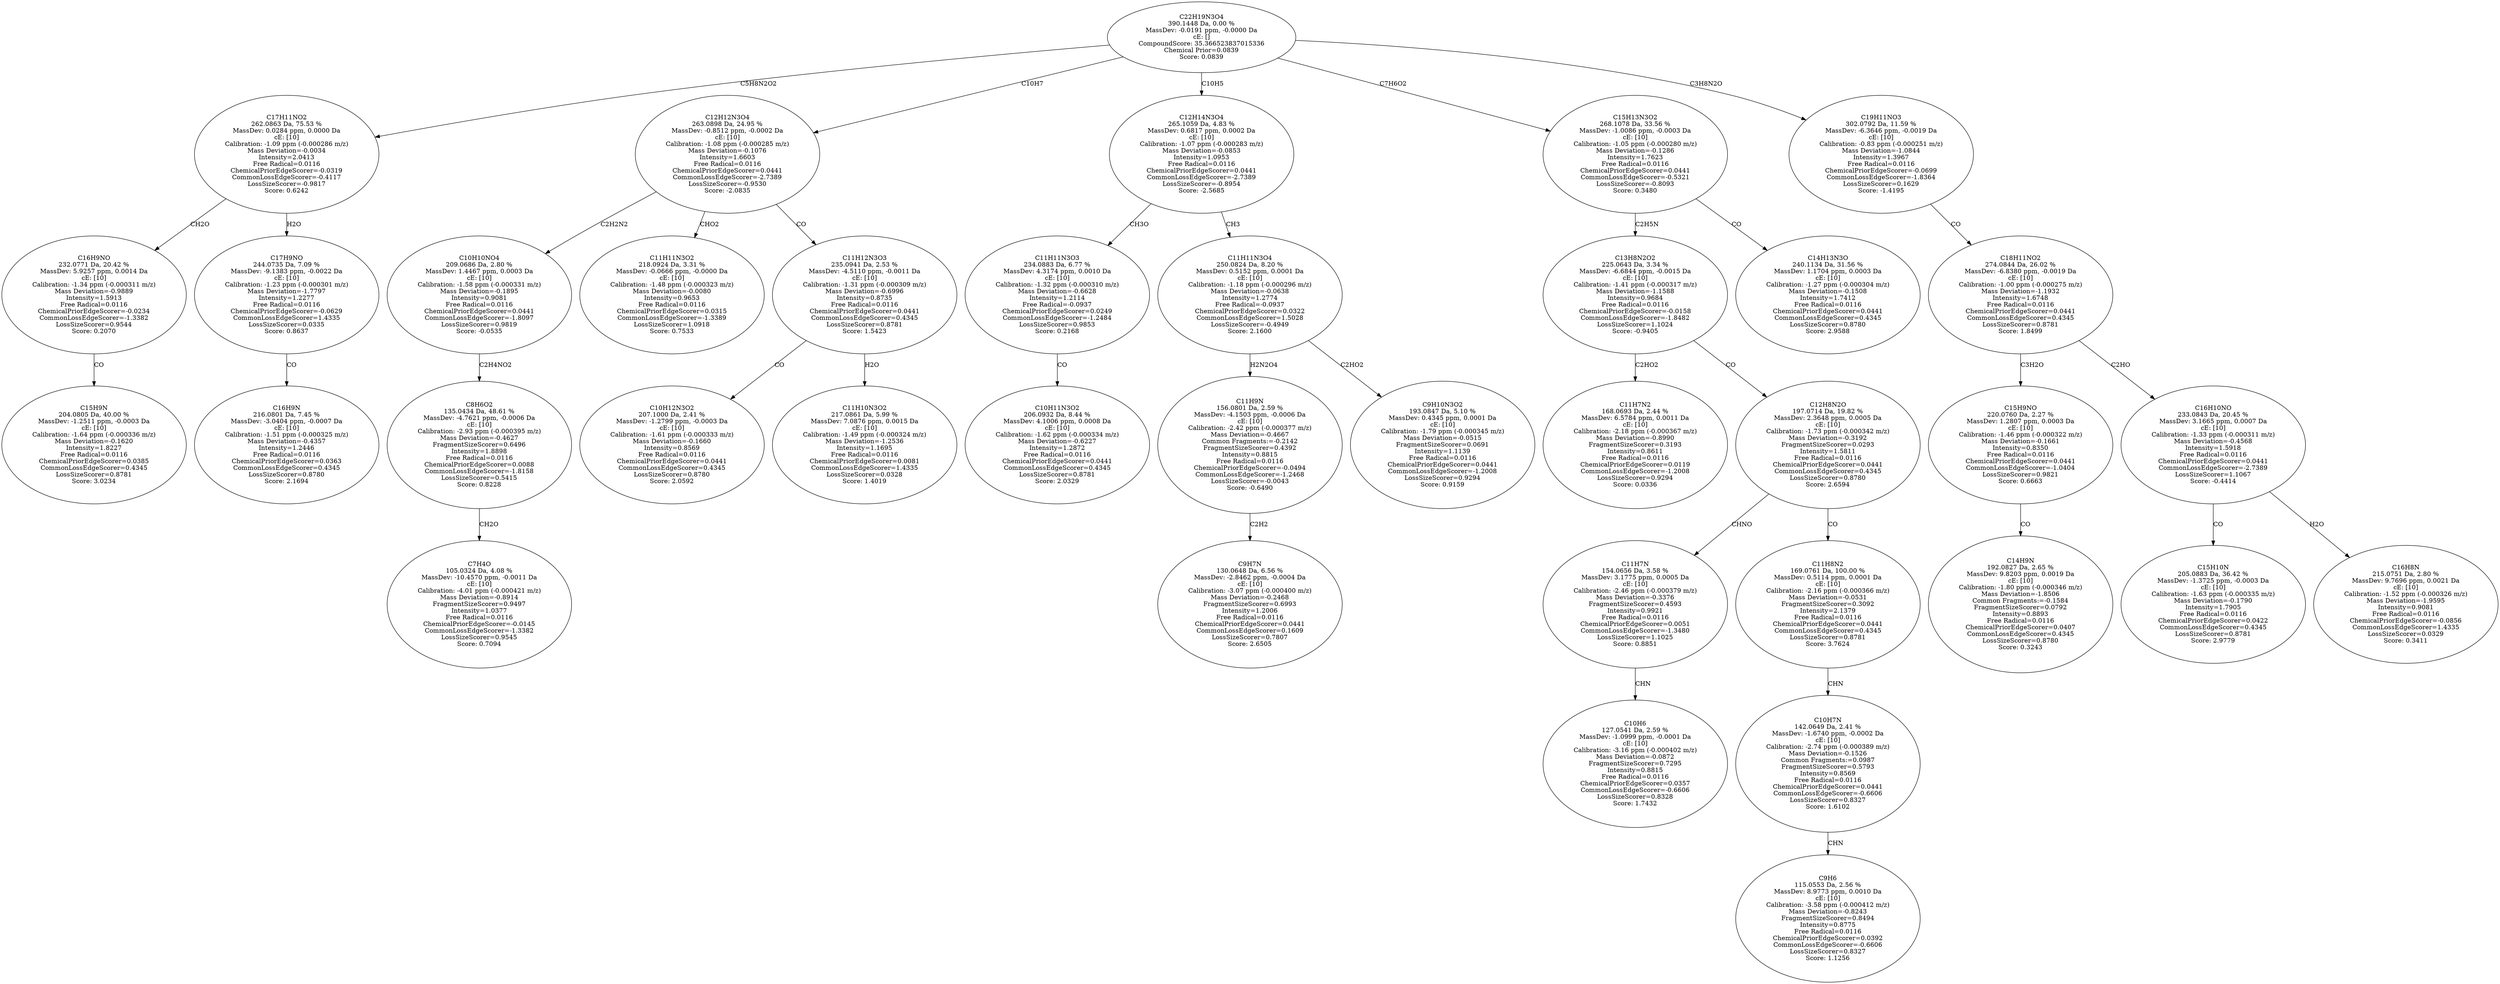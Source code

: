 strict digraph {
v1 [label="C15H9N\n204.0805 Da, 40.00 %\nMassDev: -1.2511 ppm, -0.0003 Da\ncE: [10]\nCalibration: -1.64 ppm (-0.000336 m/z)\nMass Deviation=-0.1620\nIntensity=1.8227\nFree Radical=0.0116\nChemicalPriorEdgeScorer=0.0385\nCommonLossEdgeScorer=0.4345\nLossSizeScorer=0.8781\nScore: 3.0234"];
v2 [label="C16H9NO\n232.0771 Da, 20.42 %\nMassDev: 5.9257 ppm, 0.0014 Da\ncE: [10]\nCalibration: -1.34 ppm (-0.000311 m/z)\nMass Deviation=-0.9889\nIntensity=1.5913\nFree Radical=0.0116\nChemicalPriorEdgeScorer=-0.0234\nCommonLossEdgeScorer=-1.3382\nLossSizeScorer=0.9544\nScore: 0.2070"];
v3 [label="C16H9N\n216.0801 Da, 7.45 %\nMassDev: -3.0404 ppm, -0.0007 Da\ncE: [10]\nCalibration: -1.51 ppm (-0.000325 m/z)\nMass Deviation=-0.4357\nIntensity=1.2446\nFree Radical=0.0116\nChemicalPriorEdgeScorer=0.0363\nCommonLossEdgeScorer=0.4345\nLossSizeScorer=0.8780\nScore: 2.1694"];
v4 [label="C17H9NO\n244.0735 Da, 7.09 %\nMassDev: -9.1383 ppm, -0.0022 Da\ncE: [10]\nCalibration: -1.23 ppm (-0.000301 m/z)\nMass Deviation=-1.7797\nIntensity=1.2277\nFree Radical=0.0116\nChemicalPriorEdgeScorer=-0.0629\nCommonLossEdgeScorer=1.4335\nLossSizeScorer=0.0335\nScore: 0.8637"];
v5 [label="C17H11NO2\n262.0863 Da, 75.53 %\nMassDev: 0.0284 ppm, 0.0000 Da\ncE: [10]\nCalibration: -1.09 ppm (-0.000286 m/z)\nMass Deviation=-0.0034\nIntensity=2.0413\nFree Radical=0.0116\nChemicalPriorEdgeScorer=-0.0319\nCommonLossEdgeScorer=-0.4117\nLossSizeScorer=-0.9817\nScore: 0.6242"];
v6 [label="C7H4O\n105.0324 Da, 4.08 %\nMassDev: -10.4570 ppm, -0.0011 Da\ncE: [10]\nCalibration: -4.01 ppm (-0.000421 m/z)\nMass Deviation=-0.8914\nFragmentSizeScorer=0.9497\nIntensity=1.0377\nFree Radical=0.0116\nChemicalPriorEdgeScorer=-0.0145\nCommonLossEdgeScorer=-1.3382\nLossSizeScorer=0.9545\nScore: 0.7094"];
v7 [label="C8H6O2\n135.0434 Da, 48.61 %\nMassDev: -4.7621 ppm, -0.0006 Da\ncE: [10]\nCalibration: -2.93 ppm (-0.000395 m/z)\nMass Deviation=-0.4627\nFragmentSizeScorer=0.6496\nIntensity=1.8898\nFree Radical=0.0116\nChemicalPriorEdgeScorer=0.0088\nCommonLossEdgeScorer=-1.8158\nLossSizeScorer=0.5415\nScore: 0.8228"];
v8 [label="C10H10NO4\n209.0686 Da, 2.80 %\nMassDev: 1.4467 ppm, 0.0003 Da\ncE: [10]\nCalibration: -1.58 ppm (-0.000331 m/z)\nMass Deviation=-0.1895\nIntensity=0.9081\nFree Radical=0.0116\nChemicalPriorEdgeScorer=0.0441\nCommonLossEdgeScorer=-1.8097\nLossSizeScorer=0.9819\nScore: -0.0535"];
v9 [label="C11H11N3O2\n218.0924 Da, 3.31 %\nMassDev: -0.0666 ppm, -0.0000 Da\ncE: [10]\nCalibration: -1.48 ppm (-0.000323 m/z)\nMass Deviation=-0.0080\nIntensity=0.9653\nFree Radical=0.0116\nChemicalPriorEdgeScorer=0.0315\nCommonLossEdgeScorer=-1.3389\nLossSizeScorer=1.0918\nScore: 0.7533"];
v10 [label="C10H12N3O2\n207.1000 Da, 2.41 %\nMassDev: -1.2799 ppm, -0.0003 Da\ncE: [10]\nCalibration: -1.61 ppm (-0.000333 m/z)\nMass Deviation=-0.1660\nIntensity=0.8569\nFree Radical=0.0116\nChemicalPriorEdgeScorer=0.0441\nCommonLossEdgeScorer=0.4345\nLossSizeScorer=0.8780\nScore: 2.0592"];
v11 [label="C11H10N3O2\n217.0861 Da, 5.99 %\nMassDev: 7.0876 ppm, 0.0015 Da\ncE: [10]\nCalibration: -1.49 ppm (-0.000324 m/z)\nMass Deviation=-1.2536\nIntensity=1.1695\nFree Radical=0.0116\nChemicalPriorEdgeScorer=0.0081\nCommonLossEdgeScorer=1.4335\nLossSizeScorer=0.0328\nScore: 1.4019"];
v12 [label="C11H12N3O3\n235.0941 Da, 2.53 %\nMassDev: -4.5110 ppm, -0.0011 Da\ncE: [10]\nCalibration: -1.31 ppm (-0.000309 m/z)\nMass Deviation=-0.6996\nIntensity=0.8735\nFree Radical=0.0116\nChemicalPriorEdgeScorer=0.0441\nCommonLossEdgeScorer=0.4345\nLossSizeScorer=0.8781\nScore: 1.5423"];
v13 [label="C12H12N3O4\n263.0898 Da, 24.95 %\nMassDev: -0.8512 ppm, -0.0002 Da\ncE: [10]\nCalibration: -1.08 ppm (-0.000285 m/z)\nMass Deviation=-0.1076\nIntensity=1.6603\nFree Radical=0.0116\nChemicalPriorEdgeScorer=0.0441\nCommonLossEdgeScorer=-2.7389\nLossSizeScorer=-0.9530\nScore: -2.0835"];
v14 [label="C10H11N3O2\n206.0932 Da, 8.44 %\nMassDev: 4.1006 ppm, 0.0008 Da\ncE: [10]\nCalibration: -1.62 ppm (-0.000334 m/z)\nMass Deviation=-0.6227\nIntensity=1.2872\nFree Radical=0.0116\nChemicalPriorEdgeScorer=0.0441\nCommonLossEdgeScorer=0.4345\nLossSizeScorer=0.8781\nScore: 2.0329"];
v15 [label="C11H11N3O3\n234.0883 Da, 6.77 %\nMassDev: 4.3174 ppm, 0.0010 Da\ncE: [10]\nCalibration: -1.32 ppm (-0.000310 m/z)\nMass Deviation=-0.6628\nIntensity=1.2114\nFree Radical=-0.0937\nChemicalPriorEdgeScorer=0.0249\nCommonLossEdgeScorer=-1.2484\nLossSizeScorer=0.9853\nScore: 0.2168"];
v16 [label="C9H7N\n130.0648 Da, 6.56 %\nMassDev: -2.8462 ppm, -0.0004 Da\ncE: [10]\nCalibration: -3.07 ppm (-0.000400 m/z)\nMass Deviation=-0.2468\nFragmentSizeScorer=0.6993\nIntensity=1.2006\nFree Radical=0.0116\nChemicalPriorEdgeScorer=0.0441\nCommonLossEdgeScorer=0.1609\nLossSizeScorer=0.7807\nScore: 2.6505"];
v17 [label="C11H9N\n156.0801 Da, 2.59 %\nMassDev: -4.1503 ppm, -0.0006 Da\ncE: [10]\nCalibration: -2.42 ppm (-0.000377 m/z)\nMass Deviation=-0.4667\nCommon Fragments:=-0.2142\nFragmentSizeScorer=0.4392\nIntensity=0.8815\nFree Radical=0.0116\nChemicalPriorEdgeScorer=-0.0494\nCommonLossEdgeScorer=-1.2468\nLossSizeScorer=-0.0043\nScore: -0.6490"];
v18 [label="C9H10N3O2\n193.0847 Da, 5.10 %\nMassDev: 0.4345 ppm, 0.0001 Da\ncE: [10]\nCalibration: -1.79 ppm (-0.000345 m/z)\nMass Deviation=-0.0515\nFragmentSizeScorer=0.0691\nIntensity=1.1139\nFree Radical=0.0116\nChemicalPriorEdgeScorer=0.0441\nCommonLossEdgeScorer=-1.2008\nLossSizeScorer=0.9294\nScore: 0.9159"];
v19 [label="C11H11N3O4\n250.0824 Da, 8.20 %\nMassDev: 0.5152 ppm, 0.0001 Da\ncE: [10]\nCalibration: -1.18 ppm (-0.000296 m/z)\nMass Deviation=-0.0638\nIntensity=1.2774\nFree Radical=-0.0937\nChemicalPriorEdgeScorer=0.0322\nCommonLossEdgeScorer=1.5028\nLossSizeScorer=-0.4949\nScore: 2.1600"];
v20 [label="C12H14N3O4\n265.1059 Da, 4.83 %\nMassDev: 0.6817 ppm, 0.0002 Da\ncE: [10]\nCalibration: -1.07 ppm (-0.000283 m/z)\nMass Deviation=-0.0853\nIntensity=1.0953\nFree Radical=0.0116\nChemicalPriorEdgeScorer=0.0441\nCommonLossEdgeScorer=-2.7389\nLossSizeScorer=-0.8954\nScore: -2.5685"];
v21 [label="C11H7N2\n168.0693 Da, 2.44 %\nMassDev: 6.5784 ppm, 0.0011 Da\ncE: [10]\nCalibration: -2.18 ppm (-0.000367 m/z)\nMass Deviation=-0.8990\nFragmentSizeScorer=0.3193\nIntensity=0.8611\nFree Radical=0.0116\nChemicalPriorEdgeScorer=0.0119\nCommonLossEdgeScorer=-1.2008\nLossSizeScorer=0.9294\nScore: 0.0336"];
v22 [label="C10H6\n127.0541 Da, 2.59 %\nMassDev: -1.0999 ppm, -0.0001 Da\ncE: [10]\nCalibration: -3.16 ppm (-0.000402 m/z)\nMass Deviation=-0.0872\nFragmentSizeScorer=0.7295\nIntensity=0.8815\nFree Radical=0.0116\nChemicalPriorEdgeScorer=0.0357\nCommonLossEdgeScorer=-0.6606\nLossSizeScorer=0.8328\nScore: 1.7432"];
v23 [label="C11H7N\n154.0656 Da, 3.58 %\nMassDev: 3.1775 ppm, 0.0005 Da\ncE: [10]\nCalibration: -2.46 ppm (-0.000379 m/z)\nMass Deviation=-0.3376\nFragmentSizeScorer=0.4593\nIntensity=0.9921\nFree Radical=0.0116\nChemicalPriorEdgeScorer=0.0051\nCommonLossEdgeScorer=-1.3480\nLossSizeScorer=1.1025\nScore: 0.8851"];
v24 [label="C9H6\n115.0553 Da, 2.56 %\nMassDev: 8.9773 ppm, 0.0010 Da\ncE: [10]\nCalibration: -3.58 ppm (-0.000412 m/z)\nMass Deviation=-0.8243\nFragmentSizeScorer=0.8494\nIntensity=0.8775\nFree Radical=0.0116\nChemicalPriorEdgeScorer=0.0392\nCommonLossEdgeScorer=-0.6606\nLossSizeScorer=0.8327\nScore: 1.1256"];
v25 [label="C10H7N\n142.0649 Da, 2.41 %\nMassDev: -1.6740 ppm, -0.0002 Da\ncE: [10]\nCalibration: -2.74 ppm (-0.000389 m/z)\nMass Deviation=-0.1526\nCommon Fragments:=0.0987\nFragmentSizeScorer=0.5793\nIntensity=0.8569\nFree Radical=0.0116\nChemicalPriorEdgeScorer=0.0441\nCommonLossEdgeScorer=-0.6606\nLossSizeScorer=0.8327\nScore: 1.6102"];
v26 [label="C11H8N2\n169.0761 Da, 100.00 %\nMassDev: 0.5114 ppm, 0.0001 Da\ncE: [10]\nCalibration: -2.16 ppm (-0.000366 m/z)\nMass Deviation=-0.0531\nFragmentSizeScorer=0.3092\nIntensity=2.1379\nFree Radical=0.0116\nChemicalPriorEdgeScorer=0.0441\nCommonLossEdgeScorer=0.4345\nLossSizeScorer=0.8781\nScore: 3.7624"];
v27 [label="C12H8N2O\n197.0714 Da, 19.82 %\nMassDev: 2.3648 ppm, 0.0005 Da\ncE: [10]\nCalibration: -1.73 ppm (-0.000342 m/z)\nMass Deviation=-0.3192\nFragmentSizeScorer=0.0293\nIntensity=1.5811\nFree Radical=0.0116\nChemicalPriorEdgeScorer=0.0441\nCommonLossEdgeScorer=0.4345\nLossSizeScorer=0.8780\nScore: 2.6594"];
v28 [label="C13H8N2O2\n225.0643 Da, 3.34 %\nMassDev: -6.6844 ppm, -0.0015 Da\ncE: [10]\nCalibration: -1.41 ppm (-0.000317 m/z)\nMass Deviation=-1.1588\nIntensity=0.9684\nFree Radical=0.0116\nChemicalPriorEdgeScorer=-0.0158\nCommonLossEdgeScorer=-1.8482\nLossSizeScorer=1.1024\nScore: -0.9405"];
v29 [label="C14H13N3O\n240.1134 Da, 31.56 %\nMassDev: 1.1704 ppm, 0.0003 Da\ncE: [10]\nCalibration: -1.27 ppm (-0.000304 m/z)\nMass Deviation=-0.1508\nIntensity=1.7412\nFree Radical=0.0116\nChemicalPriorEdgeScorer=0.0441\nCommonLossEdgeScorer=0.4345\nLossSizeScorer=0.8780\nScore: 2.9588"];
v30 [label="C15H13N3O2\n268.1078 Da, 33.56 %\nMassDev: -1.0086 ppm, -0.0003 Da\ncE: [10]\nCalibration: -1.05 ppm (-0.000280 m/z)\nMass Deviation=-0.1286\nIntensity=1.7623\nFree Radical=0.0116\nChemicalPriorEdgeScorer=0.0441\nCommonLossEdgeScorer=-0.5321\nLossSizeScorer=-0.8093\nScore: 0.3480"];
v31 [label="C14H9N\n192.0827 Da, 2.65 %\nMassDev: 9.8203 ppm, 0.0019 Da\ncE: [10]\nCalibration: -1.80 ppm (-0.000346 m/z)\nMass Deviation=-1.8506\nCommon Fragments:=-0.1584\nFragmentSizeScorer=0.0792\nIntensity=0.8893\nFree Radical=0.0116\nChemicalPriorEdgeScorer=0.0407\nCommonLossEdgeScorer=0.4345\nLossSizeScorer=0.8780\nScore: 0.3243"];
v32 [label="C15H9NO\n220.0760 Da, 2.27 %\nMassDev: 1.2807 ppm, 0.0003 Da\ncE: [10]\nCalibration: -1.46 ppm (-0.000322 m/z)\nMass Deviation=-0.1661\nIntensity=0.8350\nFree Radical=0.0116\nChemicalPriorEdgeScorer=0.0441\nCommonLossEdgeScorer=-1.0404\nLossSizeScorer=0.9821\nScore: 0.6663"];
v33 [label="C15H10N\n205.0883 Da, 36.42 %\nMassDev: -1.3725 ppm, -0.0003 Da\ncE: [10]\nCalibration: -1.63 ppm (-0.000335 m/z)\nMass Deviation=-0.1790\nIntensity=1.7905\nFree Radical=0.0116\nChemicalPriorEdgeScorer=0.0422\nCommonLossEdgeScorer=0.4345\nLossSizeScorer=0.8781\nScore: 2.9779"];
v34 [label="C16H8N\n215.0751 Da, 2.80 %\nMassDev: 9.7696 ppm, 0.0021 Da\ncE: [10]\nCalibration: -1.52 ppm (-0.000326 m/z)\nMass Deviation=-1.9595\nIntensity=0.9081\nFree Radical=0.0116\nChemicalPriorEdgeScorer=-0.0856\nCommonLossEdgeScorer=1.4335\nLossSizeScorer=0.0329\nScore: 0.3411"];
v35 [label="C16H10NO\n233.0843 Da, 20.45 %\nMassDev: 3.1665 ppm, 0.0007 Da\ncE: [10]\nCalibration: -1.33 ppm (-0.000311 m/z)\nMass Deviation=-0.4568\nIntensity=1.5918\nFree Radical=0.0116\nChemicalPriorEdgeScorer=0.0441\nCommonLossEdgeScorer=-2.7389\nLossSizeScorer=1.1067\nScore: -0.4414"];
v36 [label="C18H11NO2\n274.0844 Da, 26.02 %\nMassDev: -6.8380 ppm, -0.0019 Da\ncE: [10]\nCalibration: -1.00 ppm (-0.000275 m/z)\nMass Deviation=-1.1932\nIntensity=1.6748\nFree Radical=0.0116\nChemicalPriorEdgeScorer=0.0441\nCommonLossEdgeScorer=0.4345\nLossSizeScorer=0.8781\nScore: 1.8499"];
v37 [label="C19H11NO3\n302.0792 Da, 11.59 %\nMassDev: -6.3646 ppm, -0.0019 Da\ncE: [10]\nCalibration: -0.83 ppm (-0.000251 m/z)\nMass Deviation=-1.0844\nIntensity=1.3967\nFree Radical=0.0116\nChemicalPriorEdgeScorer=-0.0699\nCommonLossEdgeScorer=-1.8364\nLossSizeScorer=0.1629\nScore: -1.4195"];
v38 [label="C22H19N3O4\n390.1448 Da, 0.00 %\nMassDev: -0.0191 ppm, -0.0000 Da\ncE: []\nCompoundScore: 35.366523837015336\nChemical Prior=0.0839\nScore: 0.0839"];
v2 -> v1 [label="CO"];
v5 -> v2 [label="CH2O"];
v4 -> v3 [label="CO"];
v5 -> v4 [label="H2O"];
v38 -> v5 [label="C5H8N2O2"];
v7 -> v6 [label="CH2O"];
v8 -> v7 [label="C2H4NO2"];
v13 -> v8 [label="C2H2N2"];
v13 -> v9 [label="CHO2"];
v12 -> v10 [label="CO"];
v12 -> v11 [label="H2O"];
v13 -> v12 [label="CO"];
v38 -> v13 [label="C10H7"];
v15 -> v14 [label="CO"];
v20 -> v15 [label="CH3O"];
v17 -> v16 [label="C2H2"];
v19 -> v17 [label="H2N2O4"];
v19 -> v18 [label="C2HO2"];
v20 -> v19 [label="CH3"];
v38 -> v20 [label="C10H5"];
v28 -> v21 [label="C2HO2"];
v23 -> v22 [label="CHN"];
v27 -> v23 [label="CHNO"];
v25 -> v24 [label="CHN"];
v26 -> v25 [label="CHN"];
v27 -> v26 [label="CO"];
v28 -> v27 [label="CO"];
v30 -> v28 [label="C2H5N"];
v30 -> v29 [label="CO"];
v38 -> v30 [label="C7H6O2"];
v32 -> v31 [label="CO"];
v36 -> v32 [label="C3H2O"];
v35 -> v33 [label="CO"];
v35 -> v34 [label="H2O"];
v36 -> v35 [label="C2HO"];
v37 -> v36 [label="CO"];
v38 -> v37 [label="C3H8N2O"];
}